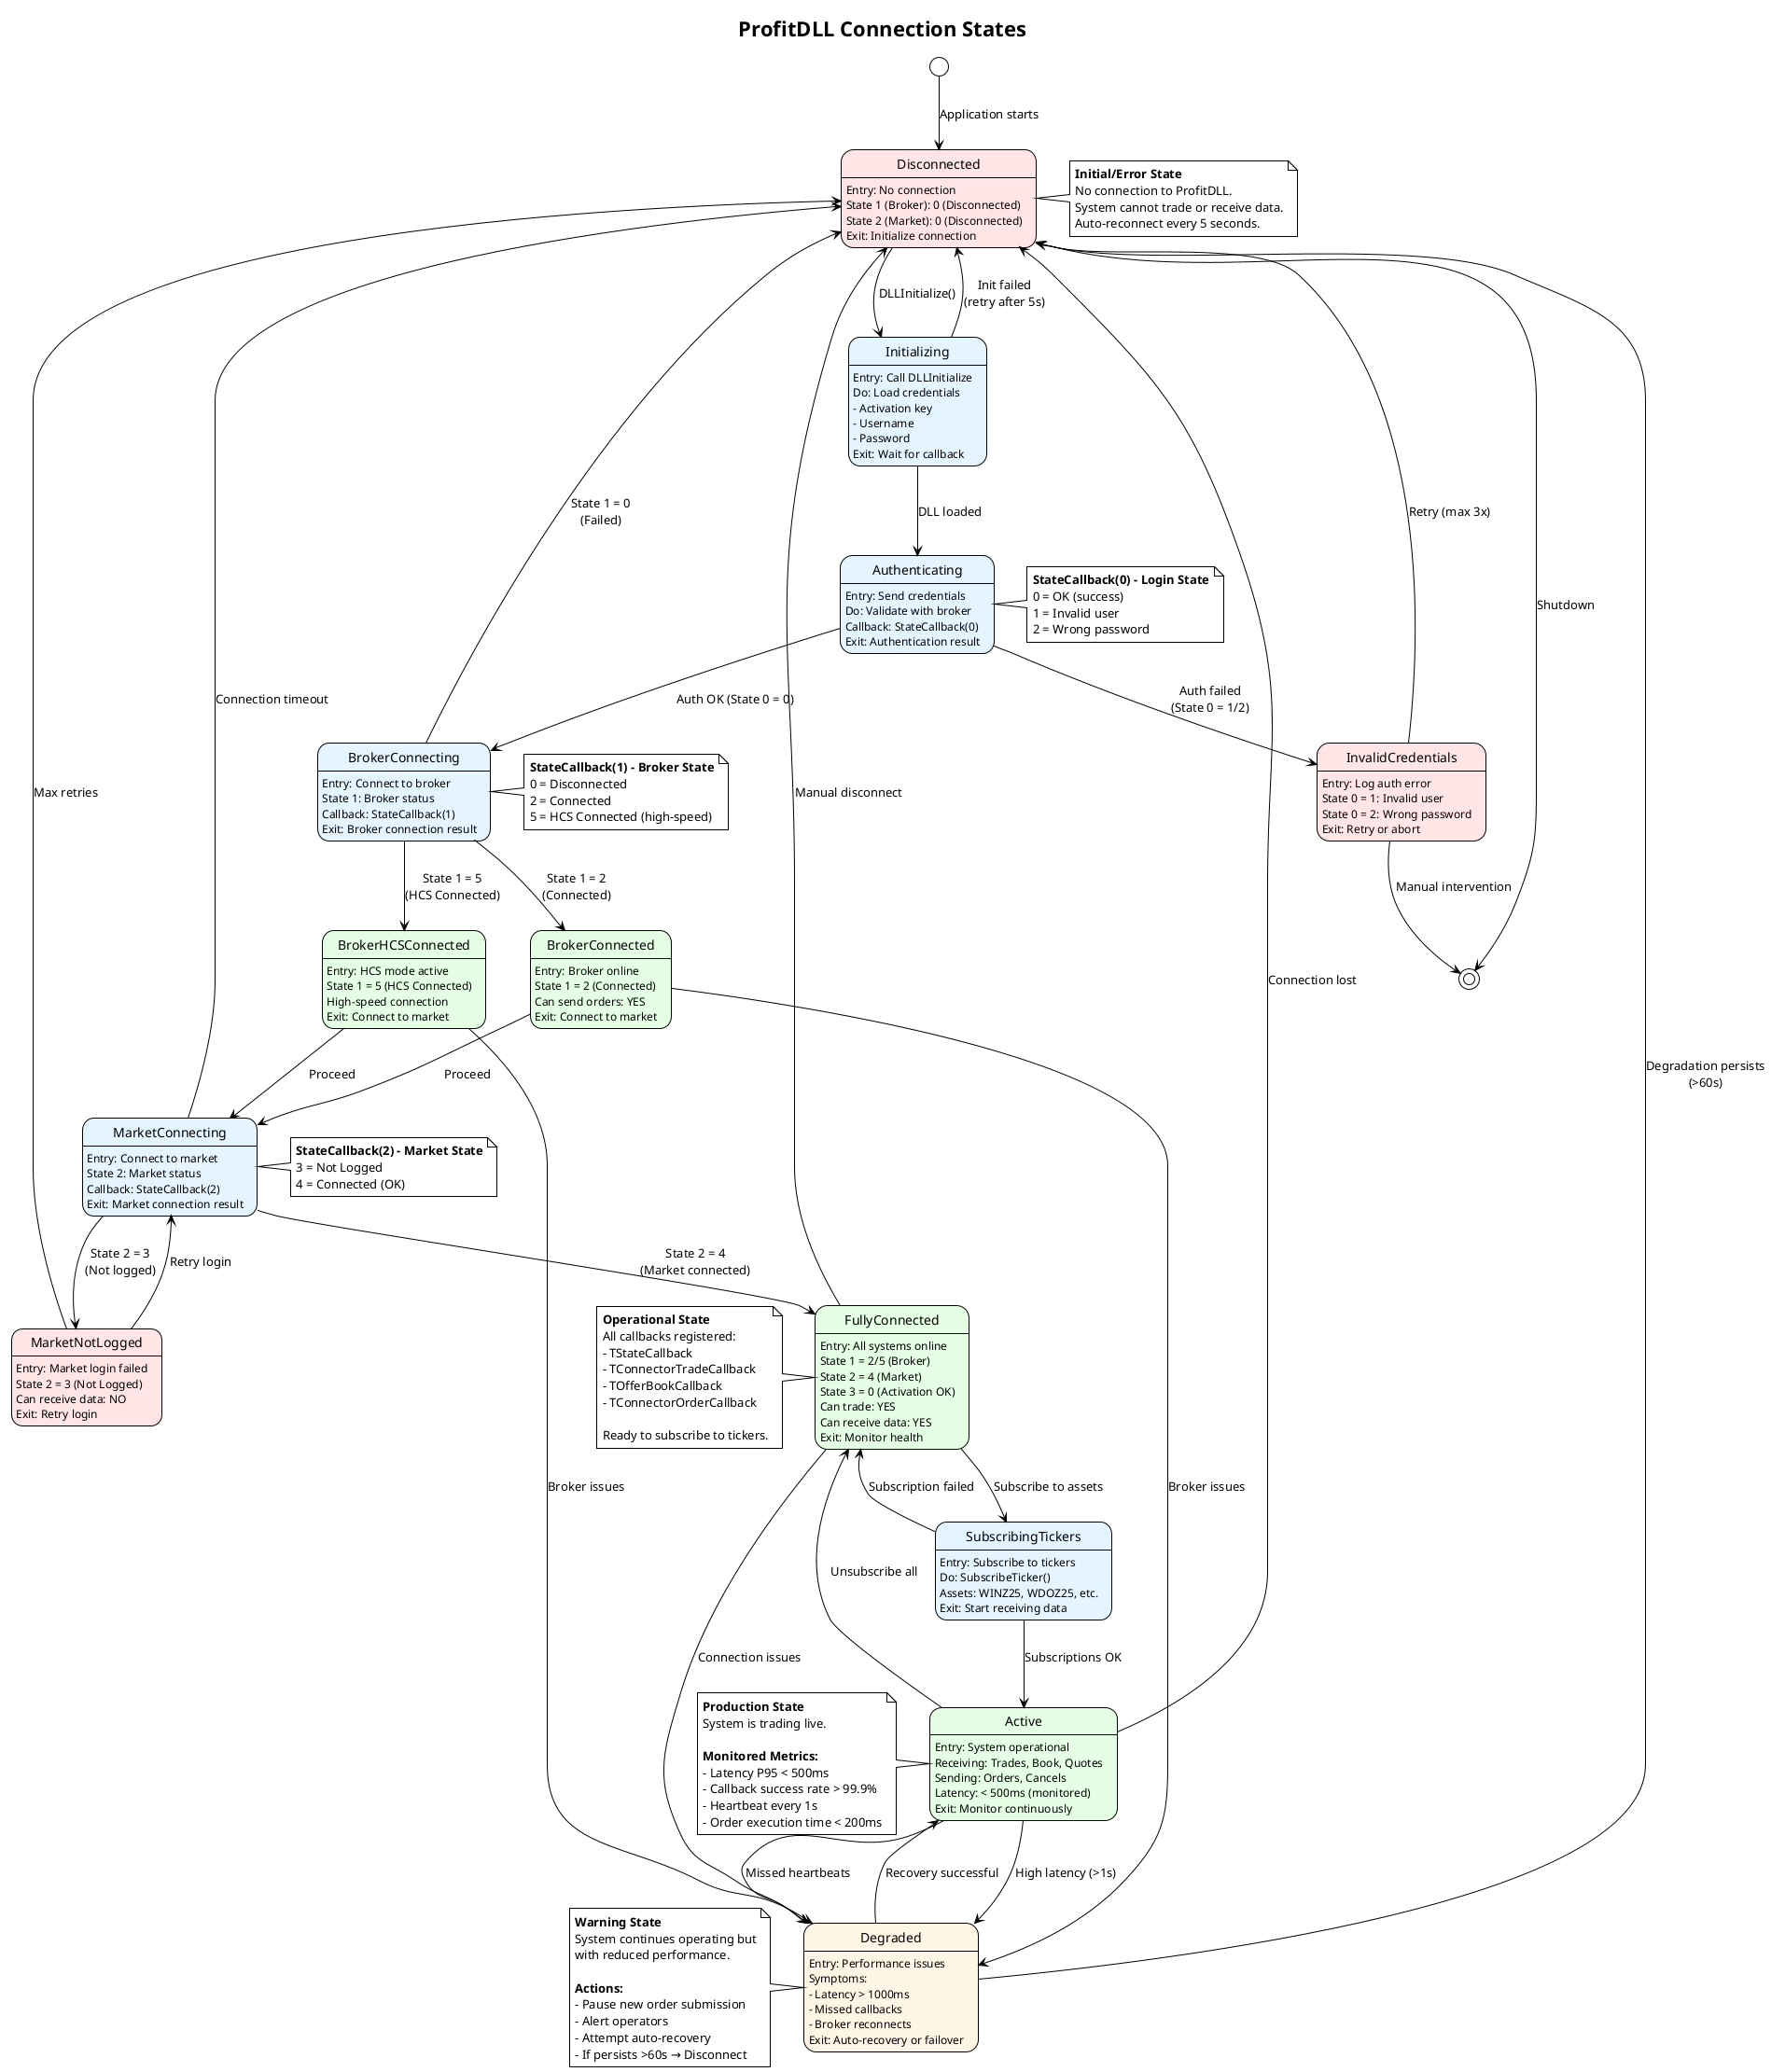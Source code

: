 @startuml Connection States State Machine
!theme plain
title ProfitDLL Connection States

!define STATE_COLOR #E5F5FF
!define ERROR_COLOR #FFE5E5
!define SUCCESS_COLOR #E5FFE5
!define WARN_COLOR #FFF5E5

[*] --> Disconnected : Application starts

state Disconnected ERROR_COLOR {
  Disconnected : Entry: No connection
  Disconnected : State 1 (Broker): 0 (Disconnected)
  Disconnected : State 2 (Market): 0 (Disconnected)
  Disconnected : Exit: Initialize connection
}

Disconnected --> Initializing : DLLInitialize()
Disconnected --> [*] : Shutdown

state Initializing STATE_COLOR {
  Initializing : Entry: Call DLLInitialize
  Initializing : Do: Load credentials
  Initializing : - Activation key
  Initializing : - Username
  Initializing : - Password
  Initializing : Exit: Wait for callback
}

Initializing --> Authenticating : DLL loaded
Initializing --> Disconnected : Init failed\n(retry after 5s)

state Authenticating STATE_COLOR {
  Authenticating : Entry: Send credentials
  Authenticating : Do: Validate with broker
  Authenticating : Callback: StateCallback(0)
  Authenticating : Exit: Authentication result
}

Authenticating --> BrokerConnecting : Auth OK (State 0 = 0)
Authenticating --> InvalidCredentials : Auth failed\n(State 0 = 1/2)

state InvalidCredentials ERROR_COLOR {
  InvalidCredentials : Entry: Log auth error
  InvalidCredentials : State 0 = 1: Invalid user
  InvalidCredentials : State 0 = 2: Wrong password
  InvalidCredentials : Exit: Retry or abort
}

InvalidCredentials --> Disconnected : Retry (max 3x)
InvalidCredentials --> [*] : Manual intervention

state BrokerConnecting STATE_COLOR {
  BrokerConnecting : Entry: Connect to broker
  BrokerConnecting : State 1: Broker status
  BrokerConnecting : Callback: StateCallback(1)
  BrokerConnecting : Exit: Broker connection result
}

BrokerConnecting --> BrokerConnected : State 1 = 2\n(Connected)
BrokerConnecting --> BrokerHCSConnected : State 1 = 5\n(HCS Connected)
BrokerConnecting --> Disconnected : State 1 = 0\n(Failed)

state BrokerConnected SUCCESS_COLOR {
  BrokerConnected : Entry: Broker online
  BrokerConnected : State 1 = 2 (Connected)
  BrokerConnected : Can send orders: YES
  BrokerConnected : Exit: Connect to market
}

state BrokerHCSConnected SUCCESS_COLOR {
  BrokerHCSConnected : Entry: HCS mode active
  BrokerHCSConnected : State 1 = 5 (HCS Connected)
  BrokerHCSConnected : High-speed connection
  BrokerHCSConnected : Exit: Connect to market
}

BrokerConnected --> MarketConnecting : Proceed
BrokerHCSConnected --> MarketConnecting : Proceed
BrokerConnected --> Degraded : Broker issues
BrokerHCSConnected --> Degraded : Broker issues

state MarketConnecting STATE_COLOR {
  MarketConnecting : Entry: Connect to market
  MarketConnecting : State 2: Market status
  MarketConnecting : Callback: StateCallback(2)
  MarketConnecting : Exit: Market connection result
}

MarketConnecting --> FullyConnected : State 2 = 4\n(Market connected)
MarketConnecting --> MarketNotLogged : State 2 = 3\n(Not logged)
MarketConnecting --> Disconnected : Connection timeout

state MarketNotLogged ERROR_COLOR {
  MarketNotLogged : Entry: Market login failed
  MarketNotLogged : State 2 = 3 (Not Logged)
  MarketNotLogged : Can receive data: NO
  MarketNotLogged : Exit: Retry login
}

MarketNotLogged --> MarketConnecting : Retry login
MarketNotLogged --> Disconnected : Max retries

state FullyConnected SUCCESS_COLOR {
  FullyConnected : Entry: All systems online
  FullyConnected : State 1 = 2/5 (Broker)
  FullyConnected : State 2 = 4 (Market)
  FullyConnected : State 3 = 0 (Activation OK)
  FullyConnected : Can trade: YES
  FullyConnected : Can receive data: YES
  FullyConnected : Exit: Monitor health
}

FullyConnected --> SubscribingTickers : Subscribe to assets
FullyConnected --> Degraded : Connection issues
FullyConnected --> Disconnected : Manual disconnect

state SubscribingTickers STATE_COLOR {
  SubscribingTickers : Entry: Subscribe to tickers
  SubscribingTickers : Do: SubscribeTicker()
  SubscribingTickers : Assets: WINZ25, WDOZ25, etc.
  SubscribingTickers : Exit: Start receiving data
}

SubscribingTickers --> Active : Subscriptions OK
SubscribingTickers --> FullyConnected : Subscription failed

state Active SUCCESS_COLOR {
  Active : Entry: System operational
  Active : Receiving: Trades, Book, Quotes
  Active : Sending: Orders, Cancels
  Active : Latency: < 500ms (monitored)
  Active : Exit: Monitor continuously
}

Active --> Degraded : High latency (>1s)
Active --> Degraded : Missed heartbeats
Active --> Disconnected : Connection lost
Active --> FullyConnected : Unsubscribe all

state Degraded WARN_COLOR {
  Degraded : Entry: Performance issues
  Degraded : Symptoms:
  Degraded : - Latency > 1000ms
  Degraded : - Missed callbacks
  Degraded : - Broker reconnects
  Degraded : Exit: Auto-recovery or failover
}

Degraded --> Active : Recovery successful
Degraded --> Disconnected : Degradation persists\n(>60s)

note right of Disconnected
  **Initial/Error State**
  No connection to ProfitDLL.
  System cannot trade or receive data.
  Auto-reconnect every 5 seconds.
end note

note right of Authenticating
  **StateCallback(0) - Login State**
  0 = OK (success)
  1 = Invalid user
  2 = Wrong password
end note

note right of BrokerConnecting
  **StateCallback(1) - Broker State**
  0 = Disconnected
  2 = Connected
  5 = HCS Connected (high-speed)
end note

note right of MarketConnecting
  **StateCallback(2) - Market State**
  3 = Not Logged
  4 = Connected (OK)
end note

note left of FullyConnected
  **Operational State**
  All callbacks registered:
  - TStateCallback
  - TConnectorTradeCallback
  - TOfferBookCallback
  - TConnectorOrderCallback

  Ready to subscribe to tickers.
end note

note left of Active
  **Production State**
  System is trading live.

  **Monitored Metrics:**
  - Latency P95 < 500ms
  - Callback success rate > 99.9%
  - Heartbeat every 1s
  - Order execution time < 200ms
end note

note left of Degraded
  **Warning State**
  System continues operating but
  with reduced performance.

  **Actions:**
  - Pause new order submission
  - Alert operators
  - Attempt auto-recovery
  - If persists >60s → Disconnect
end note

@enduml

